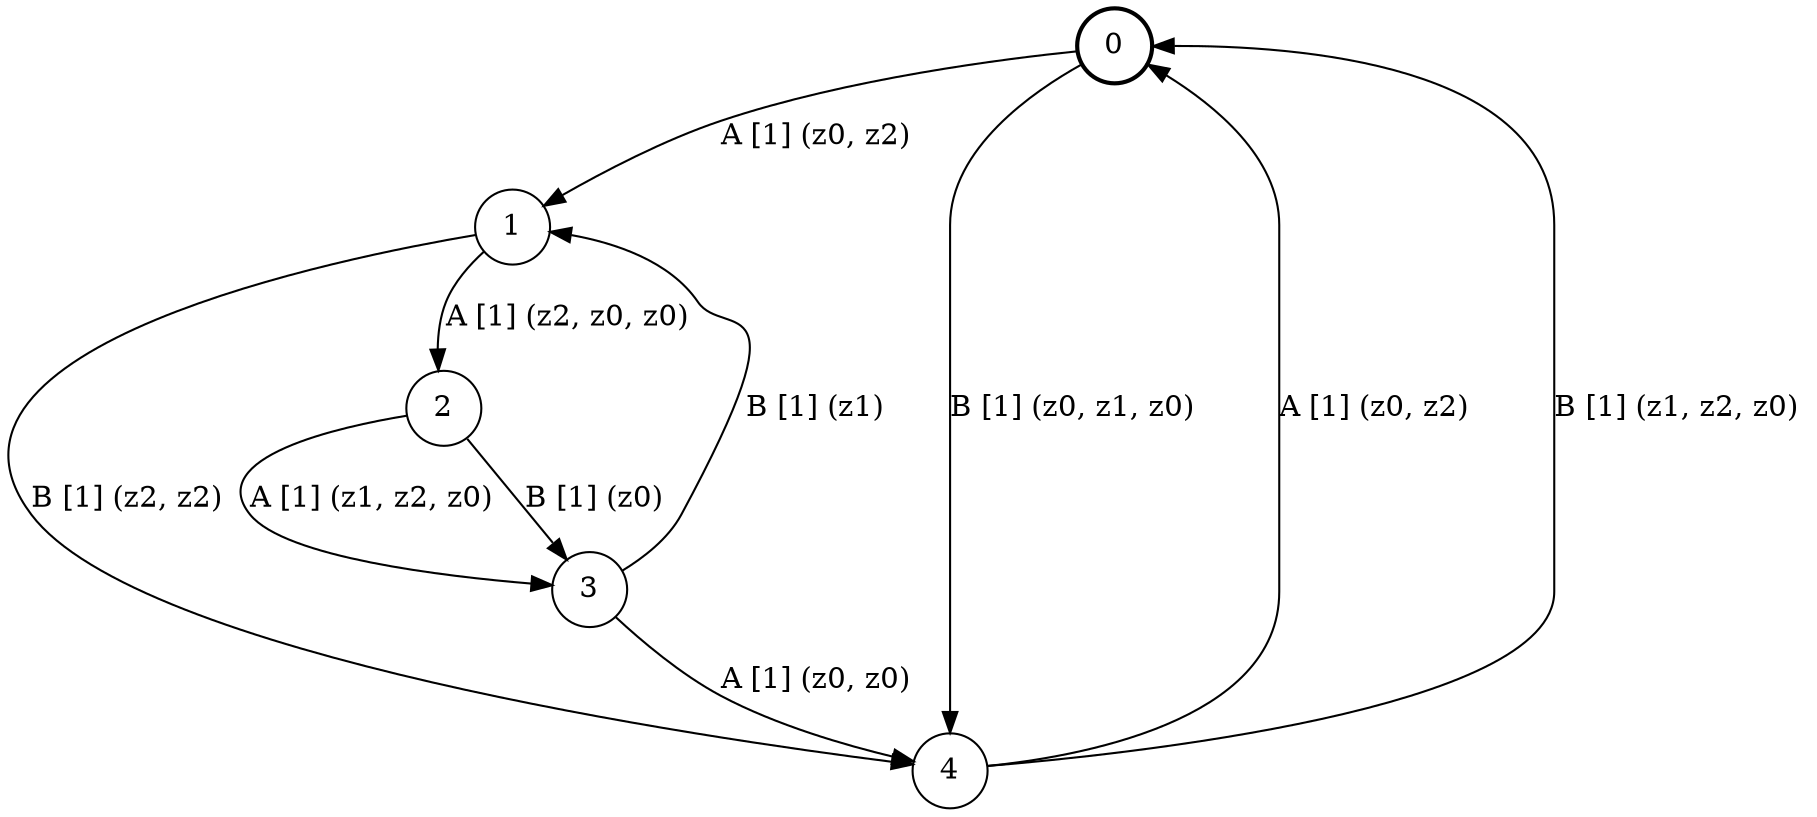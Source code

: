 # generated file, don't try to modify
# command: dot -Tpng <filename> > tree.png
digraph Automaton {
    node [shape = circle];
    0 [style = "bold"];
    0 -> 1 [label = "A [1] (z0, z2) "];
    0 -> 4 [label = "B [1] (z0, z1, z0) "];
    1 -> 2 [label = "A [1] (z2, z0, z0) "];
    1 -> 4 [label = "B [1] (z2, z2) "];
    2 -> 3 [label = "A [1] (z1, z2, z0) "];
    2 -> 3 [label = "B [1] (z0) "];
    3 -> 4 [label = "A [1] (z0, z0) "];
    3 -> 1 [label = "B [1] (z1) "];
    4 -> 0 [label = "A [1] (z0, z2) "];
    4 -> 0 [label = "B [1] (z1, z2, z0) "];
}
